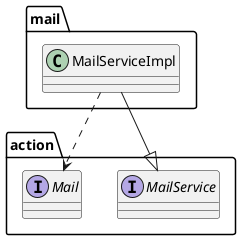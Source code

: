 @startuml
package action {
interface MailService
interface Mail
}


package mail {
class MailServiceImpl
}

MailServiceImpl --|> MailService
MailServiceImpl ..> Mail  
@enduml
